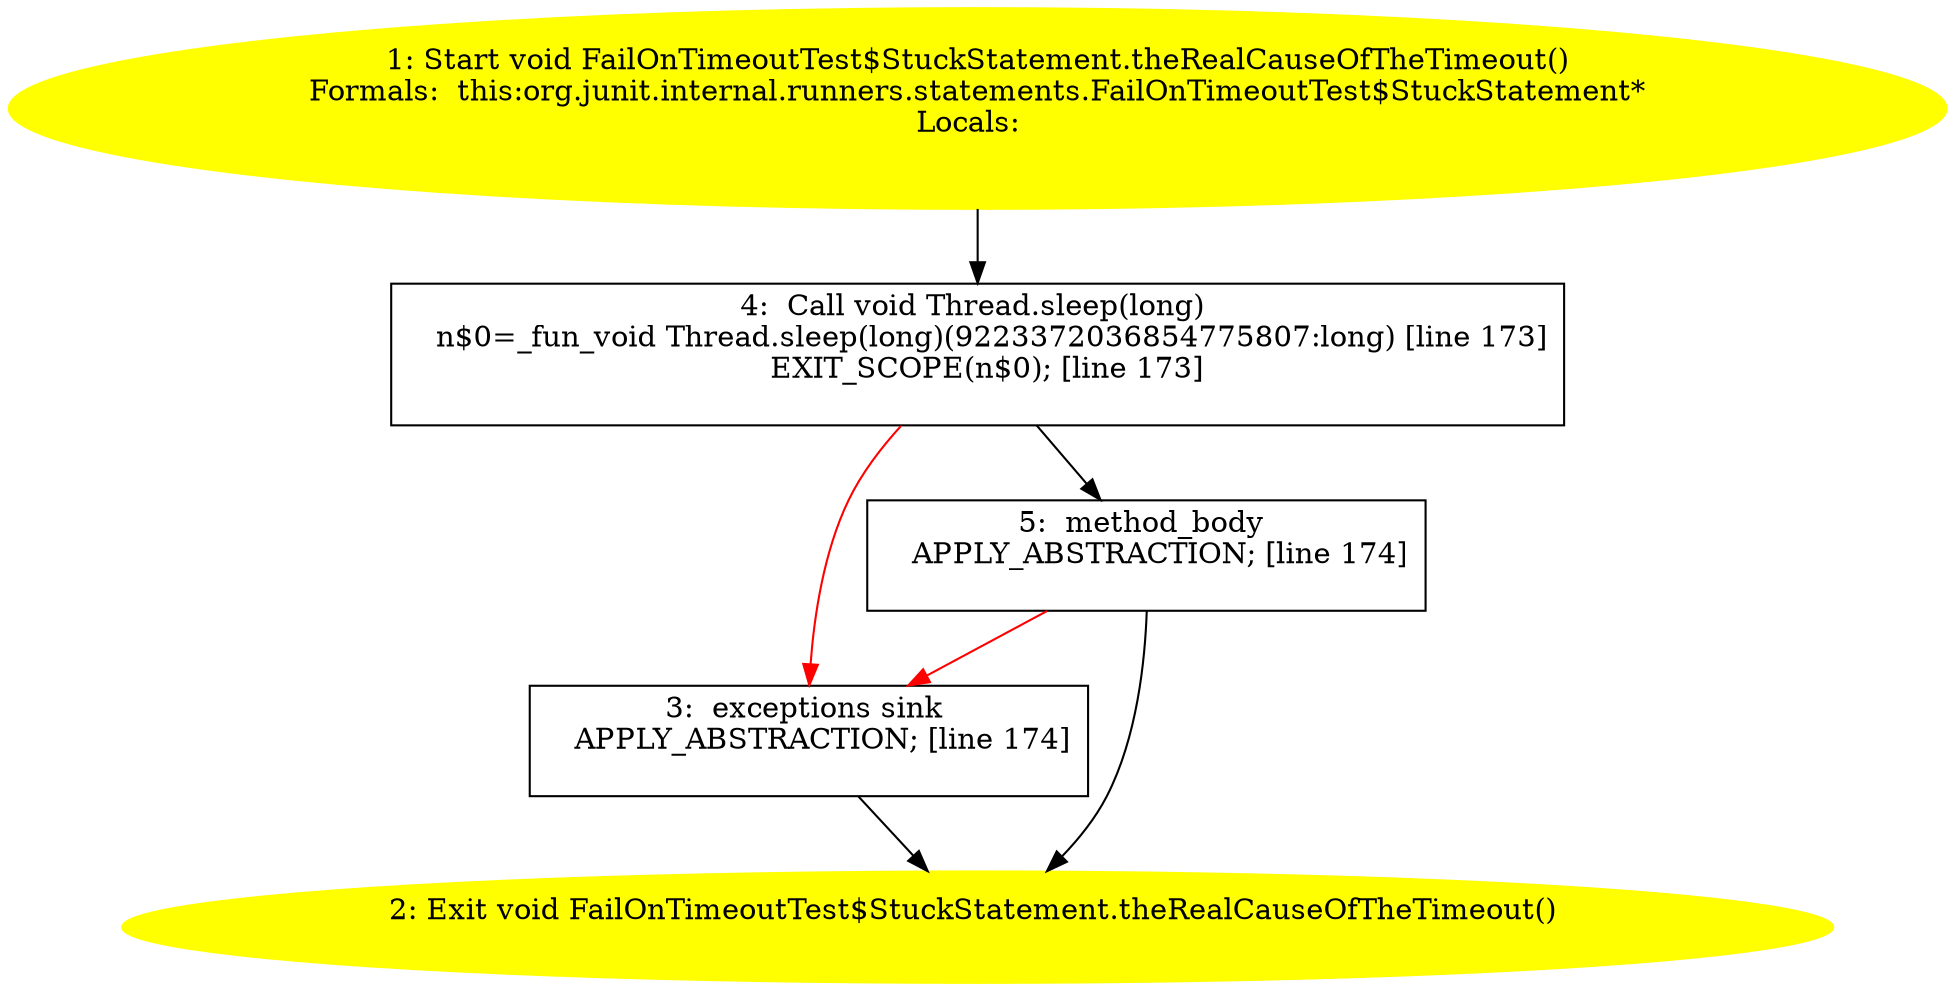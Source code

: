/* @generated */
digraph cfg {
"org.junit.internal.runners.statements.FailOnTimeoutTest$StuckStatement.theRealCauseOfTheTimeout():vo.535a523cec79c55d5dc04baf3415b0a0_1" [label="1: Start void FailOnTimeoutTest$StuckStatement.theRealCauseOfTheTimeout()\nFormals:  this:org.junit.internal.runners.statements.FailOnTimeoutTest$StuckStatement*\nLocals:  \n  " color=yellow style=filled]
	

	 "org.junit.internal.runners.statements.FailOnTimeoutTest$StuckStatement.theRealCauseOfTheTimeout():vo.535a523cec79c55d5dc04baf3415b0a0_1" -> "org.junit.internal.runners.statements.FailOnTimeoutTest$StuckStatement.theRealCauseOfTheTimeout():vo.535a523cec79c55d5dc04baf3415b0a0_4" ;
"org.junit.internal.runners.statements.FailOnTimeoutTest$StuckStatement.theRealCauseOfTheTimeout():vo.535a523cec79c55d5dc04baf3415b0a0_2" [label="2: Exit void FailOnTimeoutTest$StuckStatement.theRealCauseOfTheTimeout() \n  " color=yellow style=filled]
	

"org.junit.internal.runners.statements.FailOnTimeoutTest$StuckStatement.theRealCauseOfTheTimeout():vo.535a523cec79c55d5dc04baf3415b0a0_3" [label="3:  exceptions sink \n   APPLY_ABSTRACTION; [line 174]\n " shape="box"]
	

	 "org.junit.internal.runners.statements.FailOnTimeoutTest$StuckStatement.theRealCauseOfTheTimeout():vo.535a523cec79c55d5dc04baf3415b0a0_3" -> "org.junit.internal.runners.statements.FailOnTimeoutTest$StuckStatement.theRealCauseOfTheTimeout():vo.535a523cec79c55d5dc04baf3415b0a0_2" ;
"org.junit.internal.runners.statements.FailOnTimeoutTest$StuckStatement.theRealCauseOfTheTimeout():vo.535a523cec79c55d5dc04baf3415b0a0_4" [label="4:  Call void Thread.sleep(long) \n   n$0=_fun_void Thread.sleep(long)(9223372036854775807:long) [line 173]\n  EXIT_SCOPE(n$0); [line 173]\n " shape="box"]
	

	 "org.junit.internal.runners.statements.FailOnTimeoutTest$StuckStatement.theRealCauseOfTheTimeout():vo.535a523cec79c55d5dc04baf3415b0a0_4" -> "org.junit.internal.runners.statements.FailOnTimeoutTest$StuckStatement.theRealCauseOfTheTimeout():vo.535a523cec79c55d5dc04baf3415b0a0_5" ;
	 "org.junit.internal.runners.statements.FailOnTimeoutTest$StuckStatement.theRealCauseOfTheTimeout():vo.535a523cec79c55d5dc04baf3415b0a0_4" -> "org.junit.internal.runners.statements.FailOnTimeoutTest$StuckStatement.theRealCauseOfTheTimeout():vo.535a523cec79c55d5dc04baf3415b0a0_3" [color="red" ];
"org.junit.internal.runners.statements.FailOnTimeoutTest$StuckStatement.theRealCauseOfTheTimeout():vo.535a523cec79c55d5dc04baf3415b0a0_5" [label="5:  method_body \n   APPLY_ABSTRACTION; [line 174]\n " shape="box"]
	

	 "org.junit.internal.runners.statements.FailOnTimeoutTest$StuckStatement.theRealCauseOfTheTimeout():vo.535a523cec79c55d5dc04baf3415b0a0_5" -> "org.junit.internal.runners.statements.FailOnTimeoutTest$StuckStatement.theRealCauseOfTheTimeout():vo.535a523cec79c55d5dc04baf3415b0a0_2" ;
	 "org.junit.internal.runners.statements.FailOnTimeoutTest$StuckStatement.theRealCauseOfTheTimeout():vo.535a523cec79c55d5dc04baf3415b0a0_5" -> "org.junit.internal.runners.statements.FailOnTimeoutTest$StuckStatement.theRealCauseOfTheTimeout():vo.535a523cec79c55d5dc04baf3415b0a0_3" [color="red" ];
}
